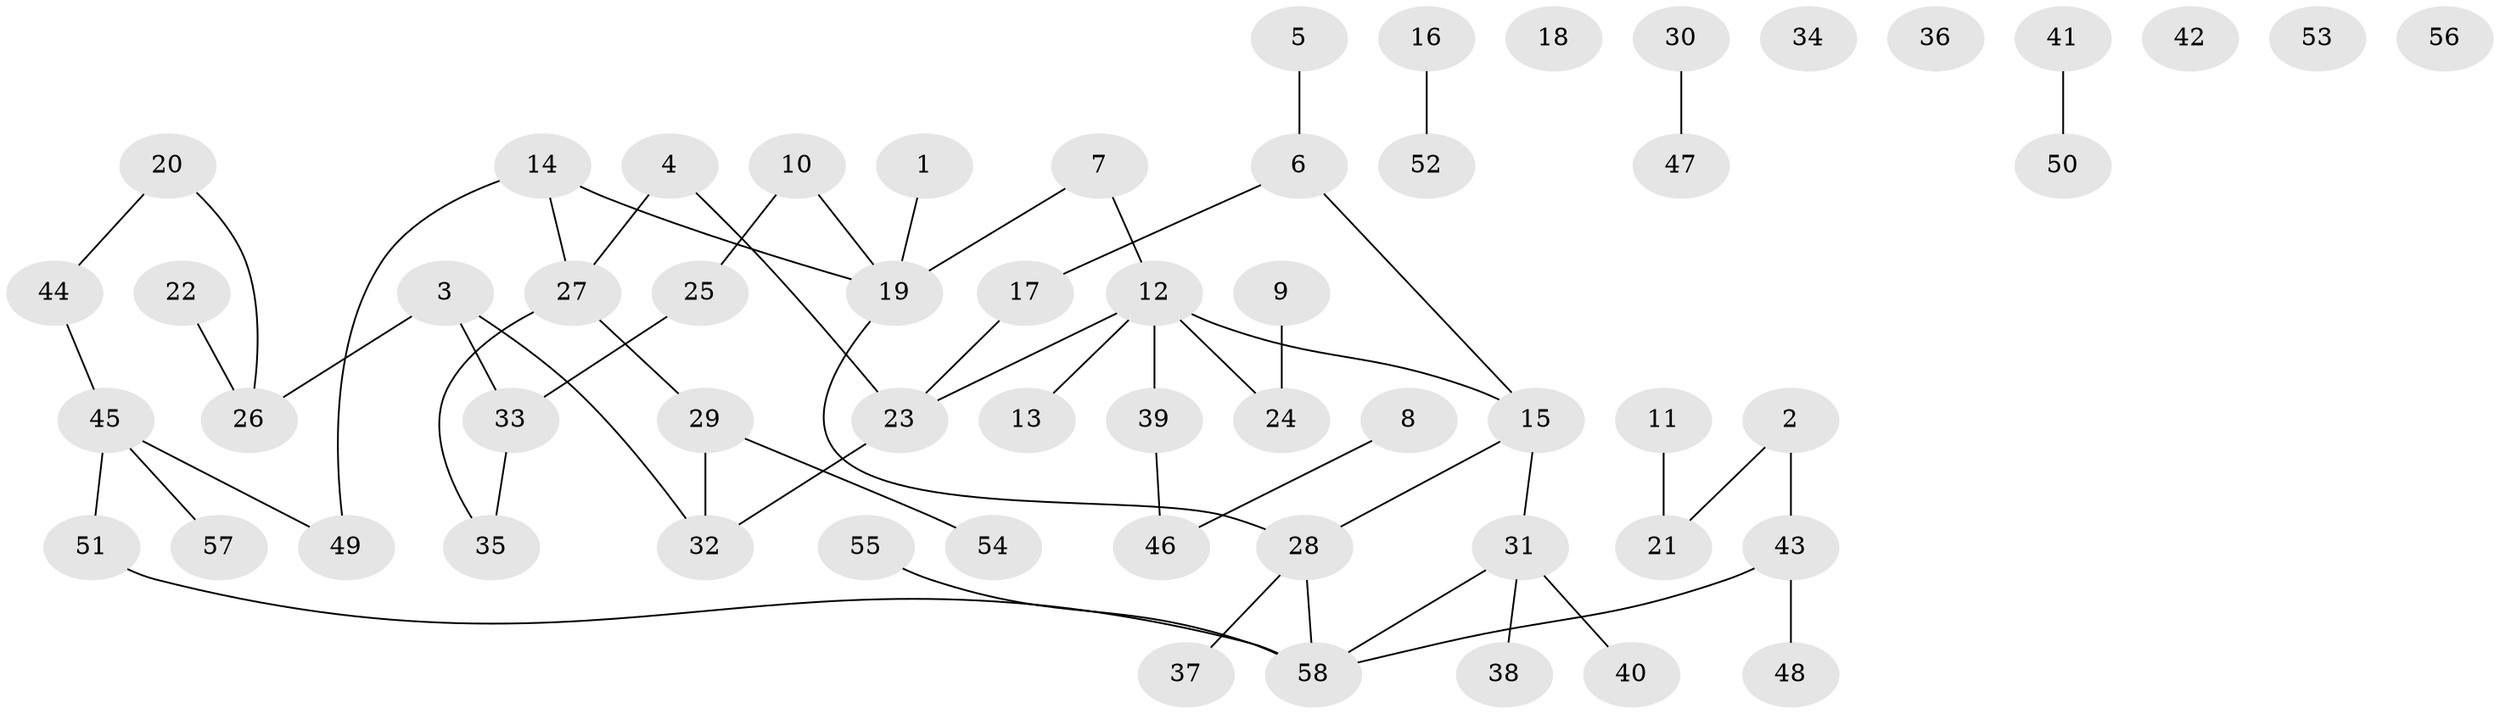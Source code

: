 // Generated by graph-tools (version 1.1) at 2025/40/03/09/25 04:40:15]
// undirected, 58 vertices, 57 edges
graph export_dot {
graph [start="1"]
  node [color=gray90,style=filled];
  1;
  2;
  3;
  4;
  5;
  6;
  7;
  8;
  9;
  10;
  11;
  12;
  13;
  14;
  15;
  16;
  17;
  18;
  19;
  20;
  21;
  22;
  23;
  24;
  25;
  26;
  27;
  28;
  29;
  30;
  31;
  32;
  33;
  34;
  35;
  36;
  37;
  38;
  39;
  40;
  41;
  42;
  43;
  44;
  45;
  46;
  47;
  48;
  49;
  50;
  51;
  52;
  53;
  54;
  55;
  56;
  57;
  58;
  1 -- 19;
  2 -- 21;
  2 -- 43;
  3 -- 26;
  3 -- 32;
  3 -- 33;
  4 -- 23;
  4 -- 27;
  5 -- 6;
  6 -- 15;
  6 -- 17;
  7 -- 12;
  7 -- 19;
  8 -- 46;
  9 -- 24;
  10 -- 19;
  10 -- 25;
  11 -- 21;
  12 -- 13;
  12 -- 15;
  12 -- 23;
  12 -- 24;
  12 -- 39;
  14 -- 19;
  14 -- 27;
  14 -- 49;
  15 -- 28;
  15 -- 31;
  16 -- 52;
  17 -- 23;
  19 -- 28;
  20 -- 26;
  20 -- 44;
  22 -- 26;
  23 -- 32;
  25 -- 33;
  27 -- 29;
  27 -- 35;
  28 -- 37;
  28 -- 58;
  29 -- 32;
  29 -- 54;
  30 -- 47;
  31 -- 38;
  31 -- 40;
  31 -- 58;
  33 -- 35;
  39 -- 46;
  41 -- 50;
  43 -- 48;
  43 -- 58;
  44 -- 45;
  45 -- 49;
  45 -- 51;
  45 -- 57;
  51 -- 58;
  55 -- 58;
}
